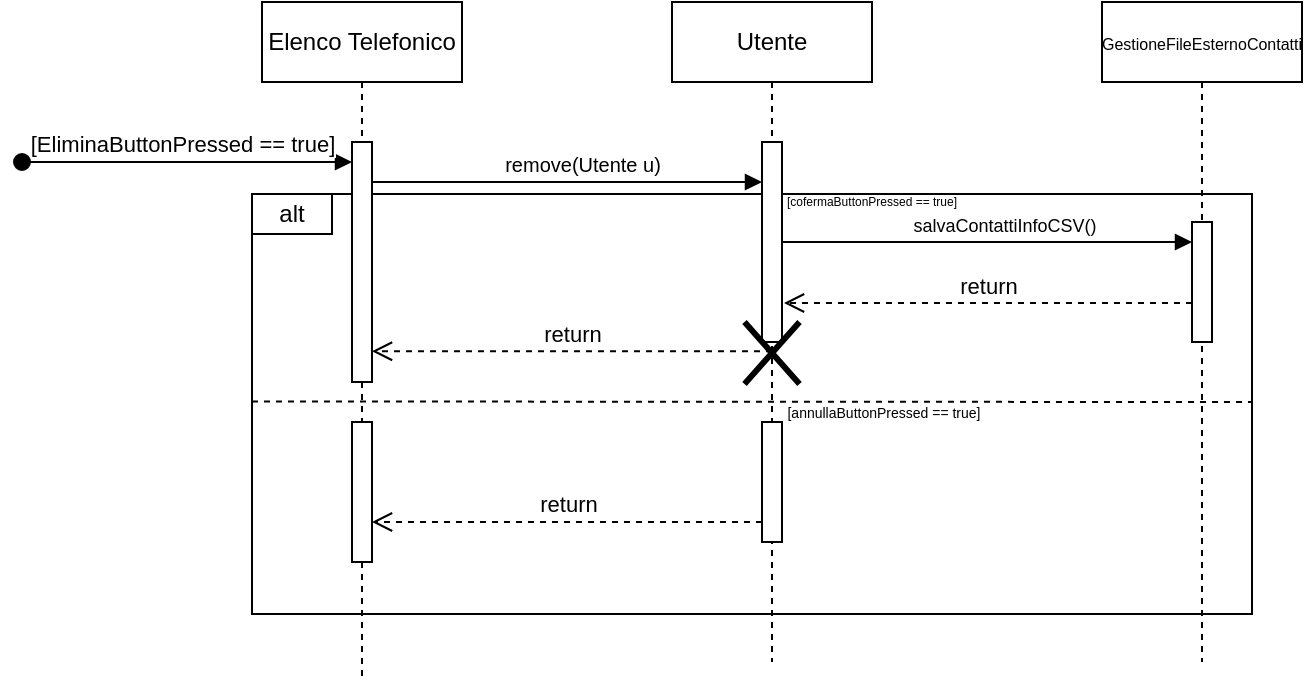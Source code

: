 <mxfile version="25.0.3">
  <diagram name="Pagina-1" id="f7OblU1Jnol2mYyAJj1o">
    <mxGraphModel dx="600" dy="318" grid="1" gridSize="10" guides="1" tooltips="1" connect="1" arrows="1" fold="1" page="1" pageScale="1" pageWidth="827" pageHeight="1169" math="0" shadow="0">
      <root>
        <mxCell id="0" />
        <mxCell id="1" parent="0" />
        <mxCell id="s4_SPo5CXx--Amg1dy2_-1" value="" style="rounded=0;whiteSpace=wrap;html=1;fillStyle=cross-hatch;gradientColor=none;gradientDirection=radial;fillColor=none;" vertex="1" parent="1">
          <mxGeometry x="450" y="156" width="500" height="210" as="geometry" />
        </mxCell>
        <mxCell id="s4_SPo5CXx--Amg1dy2_-5" value="Elenco Telefonico" style="shape=umlLifeline;perimeter=lifelinePerimeter;whiteSpace=wrap;html=1;container=0;dropTarget=0;collapsible=0;recursiveResize=0;outlineConnect=0;portConstraint=eastwest;newEdgeStyle={&quot;edgeStyle&quot;:&quot;elbowEdgeStyle&quot;,&quot;elbow&quot;:&quot;vertical&quot;,&quot;curved&quot;:0,&quot;rounded&quot;:0};" vertex="1" parent="1">
          <mxGeometry x="455" y="60" width="100" height="340" as="geometry" />
        </mxCell>
        <mxCell id="s4_SPo5CXx--Amg1dy2_-6" value="" style="html=1;points=[];perimeter=orthogonalPerimeter;outlineConnect=0;targetShapes=umlLifeline;portConstraint=eastwest;newEdgeStyle={&quot;edgeStyle&quot;:&quot;elbowEdgeStyle&quot;,&quot;elbow&quot;:&quot;vertical&quot;,&quot;curved&quot;:0,&quot;rounded&quot;:0};" vertex="1" parent="s4_SPo5CXx--Amg1dy2_-5">
          <mxGeometry x="45" y="70" width="10" height="120" as="geometry" />
        </mxCell>
        <mxCell id="s4_SPo5CXx--Amg1dy2_-8" value="Utente" style="shape=umlLifeline;perimeter=lifelinePerimeter;whiteSpace=wrap;html=1;container=0;dropTarget=0;collapsible=0;recursiveResize=0;outlineConnect=0;portConstraint=eastwest;newEdgeStyle={&quot;edgeStyle&quot;:&quot;elbowEdgeStyle&quot;,&quot;elbow&quot;:&quot;vertical&quot;,&quot;curved&quot;:0,&quot;rounded&quot;:0};" vertex="1" parent="1">
          <mxGeometry x="660" y="60" width="100" height="330" as="geometry" />
        </mxCell>
        <mxCell id="s4_SPo5CXx--Amg1dy2_-9" value="" style="html=1;points=[];perimeter=orthogonalPerimeter;outlineConnect=0;targetShapes=umlLifeline;portConstraint=eastwest;newEdgeStyle={&quot;edgeStyle&quot;:&quot;elbowEdgeStyle&quot;,&quot;elbow&quot;:&quot;vertical&quot;,&quot;curved&quot;:0,&quot;rounded&quot;:0};" vertex="1" parent="s4_SPo5CXx--Amg1dy2_-8">
          <mxGeometry x="45" y="70" width="10" height="100" as="geometry" />
        </mxCell>
        <mxCell id="s4_SPo5CXx--Amg1dy2_-10" value="" style="shape=umlDestroy;whiteSpace=wrap;html=1;strokeWidth=3;targetShapes=umlLifeline;" vertex="1" parent="s4_SPo5CXx--Amg1dy2_-8">
          <mxGeometry x="36.25" y="160" width="27.5" height="31" as="geometry" />
        </mxCell>
        <mxCell id="s4_SPo5CXx--Amg1dy2_-11" value="" style="html=1;points=[];perimeter=orthogonalPerimeter;outlineConnect=0;targetShapes=umlLifeline;portConstraint=eastwest;newEdgeStyle={&quot;edgeStyle&quot;:&quot;elbowEdgeStyle&quot;,&quot;elbow&quot;:&quot;vertical&quot;,&quot;curved&quot;:0,&quot;rounded&quot;:0};" vertex="1" parent="s4_SPo5CXx--Amg1dy2_-8">
          <mxGeometry x="45" y="210" width="10" height="60" as="geometry" />
        </mxCell>
        <mxCell id="s4_SPo5CXx--Amg1dy2_-12" value="&lt;font size=&quot;1&quot;&gt;remove(Utente u)&lt;/font&gt;" style="html=1;verticalAlign=bottom;endArrow=block;edgeStyle=elbowEdgeStyle;elbow=horizontal;curved=0;rounded=0;" edge="1" parent="1" source="s4_SPo5CXx--Amg1dy2_-6" target="s4_SPo5CXx--Amg1dy2_-9">
          <mxGeometry x="0.077" relative="1" as="geometry">
            <mxPoint x="515" y="150" as="sourcePoint" />
            <Array as="points">
              <mxPoint x="600" y="150" />
            </Array>
            <mxPoint x="685" y="150" as="targetPoint" />
            <mxPoint as="offset" />
          </mxGeometry>
        </mxCell>
        <mxCell id="s4_SPo5CXx--Amg1dy2_-13" value="alt" style="rounded=0;whiteSpace=wrap;html=1;fillColor=none;" vertex="1" parent="1">
          <mxGeometry x="450" y="156" width="40" height="20" as="geometry" />
        </mxCell>
        <mxCell id="s4_SPo5CXx--Amg1dy2_-14" value="&lt;span style=&quot;font-size: 6px;&quot;&gt;[cofermaButtonPressed == true]&lt;/span&gt;" style="text;html=1;align=center;verticalAlign=middle;whiteSpace=wrap;rounded=0;" vertex="1" parent="1">
          <mxGeometry x="695" y="153" width="130" height="10" as="geometry" />
        </mxCell>
        <mxCell id="s4_SPo5CXx--Amg1dy2_-15" value="" style="endArrow=none;dashed=1;html=1;rounded=0;exitX=0;exitY=0.494;exitDx=0;exitDy=0;exitPerimeter=0;" edge="1" parent="1" source="s4_SPo5CXx--Amg1dy2_-1">
          <mxGeometry width="50" height="50" relative="1" as="geometry">
            <mxPoint x="275" y="259.25" as="sourcePoint" />
            <mxPoint x="950" y="260" as="targetPoint" />
            <Array as="points" />
          </mxGeometry>
        </mxCell>
        <mxCell id="s4_SPo5CXx--Amg1dy2_-16" value="&lt;font style=&quot;font-size: 7px;&quot;&gt;[annullaButtonPressed == true]&lt;/font&gt;" style="text;html=1;align=center;verticalAlign=middle;whiteSpace=wrap;rounded=0;rotation=0;" vertex="1" parent="1">
          <mxGeometry x="716" y="264" width="100" as="geometry" />
        </mxCell>
        <mxCell id="s4_SPo5CXx--Amg1dy2_-18" value="&lt;font style=&quot;font-size: 8px;&quot;&gt;GestioneFileEsternoContatti&lt;/font&gt;" style="shape=umlLifeline;perimeter=lifelinePerimeter;whiteSpace=wrap;html=1;container=0;dropTarget=0;collapsible=0;recursiveResize=0;outlineConnect=0;portConstraint=eastwest;newEdgeStyle={&quot;edgeStyle&quot;:&quot;elbowEdgeStyle&quot;,&quot;elbow&quot;:&quot;vertical&quot;,&quot;curved&quot;:0,&quot;rounded&quot;:0};" vertex="1" parent="1">
          <mxGeometry x="875" y="60" width="100" height="330" as="geometry" />
        </mxCell>
        <mxCell id="s4_SPo5CXx--Amg1dy2_-19" value="" style="html=1;points=[];perimeter=orthogonalPerimeter;outlineConnect=0;targetShapes=umlLifeline;portConstraint=eastwest;newEdgeStyle={&quot;edgeStyle&quot;:&quot;elbowEdgeStyle&quot;,&quot;elbow&quot;:&quot;vertical&quot;,&quot;curved&quot;:0,&quot;rounded&quot;:0};" vertex="1" parent="s4_SPo5CXx--Amg1dy2_-18">
          <mxGeometry x="45" y="110" width="10" height="60" as="geometry" />
        </mxCell>
        <mxCell id="s4_SPo5CXx--Amg1dy2_-20" value="&lt;font style=&quot;font-size: 9px;&quot;&gt;salvaContattiInfoCSV()&lt;/font&gt;" style="html=1;verticalAlign=bottom;endArrow=block;edgeStyle=elbowEdgeStyle;elbow=horizontal;curved=0;rounded=0;" edge="1" parent="1">
          <mxGeometry x="0.077" relative="1" as="geometry">
            <mxPoint x="715" y="180" as="sourcePoint" />
            <Array as="points">
              <mxPoint x="805" y="180" />
            </Array>
            <mxPoint x="920" y="180" as="targetPoint" />
            <mxPoint as="offset" />
          </mxGeometry>
        </mxCell>
        <mxCell id="s4_SPo5CXx--Amg1dy2_-21" value="return" style="html=1;verticalAlign=bottom;endArrow=open;dashed=1;endSize=8;edgeStyle=elbowEdgeStyle;elbow=vertical;curved=0;rounded=0;" edge="1" parent="1" target="s4_SPo5CXx--Amg1dy2_-6">
          <mxGeometry relative="1" as="geometry">
            <mxPoint x="535" y="234.62" as="targetPoint" />
            <Array as="points">
              <mxPoint x="635" y="234.62" />
            </Array>
            <mxPoint x="710" y="234.62" as="sourcePoint" />
          </mxGeometry>
        </mxCell>
        <mxCell id="s4_SPo5CXx--Amg1dy2_-22" value="" style="html=1;points=[];perimeter=orthogonalPerimeter;outlineConnect=0;targetShapes=umlLifeline;portConstraint=eastwest;newEdgeStyle={&quot;edgeStyle&quot;:&quot;elbowEdgeStyle&quot;,&quot;elbow&quot;:&quot;vertical&quot;,&quot;curved&quot;:0,&quot;rounded&quot;:0};" vertex="1" parent="1">
          <mxGeometry x="500" y="270" width="10" height="70" as="geometry" />
        </mxCell>
        <mxCell id="s4_SPo5CXx--Amg1dy2_-23" value="return" style="html=1;verticalAlign=bottom;endArrow=open;dashed=1;endSize=8;edgeStyle=elbowEdgeStyle;elbow=vertical;curved=0;rounded=0;" edge="1" parent="1" source="s4_SPo5CXx--Amg1dy2_-11" target="s4_SPo5CXx--Amg1dy2_-22">
          <mxGeometry relative="1" as="geometry">
            <mxPoint x="505" y="320" as="targetPoint" />
            <Array as="points">
              <mxPoint x="625" y="320" />
            </Array>
            <mxPoint x="700" y="320" as="sourcePoint" />
          </mxGeometry>
        </mxCell>
        <mxCell id="s4_SPo5CXx--Amg1dy2_-25" value="return" style="html=1;verticalAlign=bottom;endArrow=open;dashed=1;endSize=8;edgeStyle=elbowEdgeStyle;elbow=vertical;curved=0;rounded=0;" edge="1" parent="1" source="s4_SPo5CXx--Amg1dy2_-19">
          <mxGeometry relative="1" as="geometry">
            <mxPoint x="716" y="210.38" as="targetPoint" />
            <Array as="points" />
            <mxPoint x="916" y="210" as="sourcePoint" />
          </mxGeometry>
        </mxCell>
        <mxCell id="s4_SPo5CXx--Amg1dy2_-27" value="[EliminaButtonPressed == true]" style="html=1;verticalAlign=bottom;startArrow=oval;endArrow=block;startSize=8;edgeStyle=elbowEdgeStyle;elbow=vertical;curved=0;rounded=0;" edge="1" parent="1">
          <mxGeometry x="-0.03" relative="1" as="geometry">
            <mxPoint x="335" y="140" as="sourcePoint" />
            <Array as="points">
              <mxPoint x="335" y="140" />
            </Array>
            <mxPoint as="offset" />
            <mxPoint x="500" y="140" as="targetPoint" />
          </mxGeometry>
        </mxCell>
      </root>
    </mxGraphModel>
  </diagram>
</mxfile>
